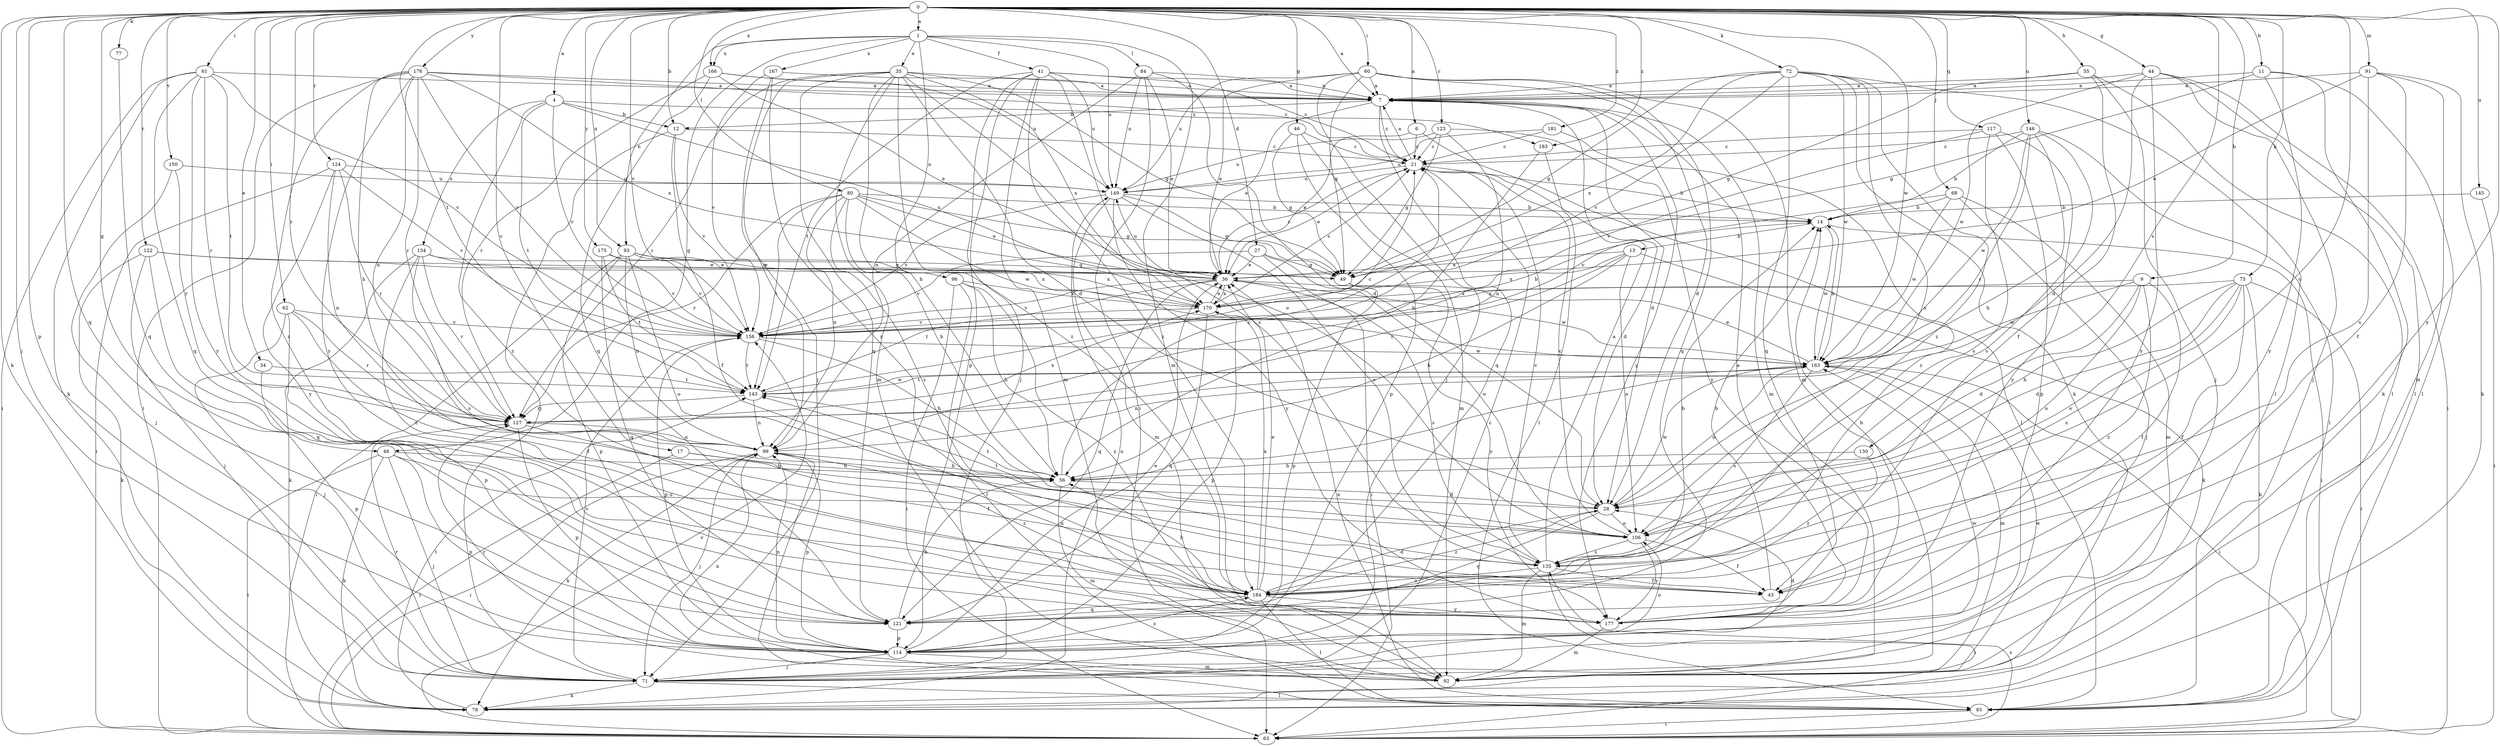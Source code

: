strict digraph  {
0;
1;
4;
6;
7;
9;
11;
12;
13;
14;
17;
21;
27;
28;
34;
35;
36;
41;
43;
44;
46;
48;
49;
55;
56;
60;
61;
62;
63;
68;
71;
72;
75;
77;
78;
80;
84;
85;
91;
92;
93;
96;
99;
106;
114;
117;
121;
122;
123;
124;
127;
130;
134;
135;
143;
145;
146;
149;
150;
156;
163;
166;
167;
170;
175;
176;
177;
181;
183;
184;
0 -> 1  [label=a];
0 -> 4  [label=a];
0 -> 6  [label=a];
0 -> 7  [label=a];
0 -> 9  [label=b];
0 -> 11  [label=b];
0 -> 12  [label=b];
0 -> 17  [label=c];
0 -> 27  [label=d];
0 -> 34  [label=e];
0 -> 44  [label=g];
0 -> 46  [label=g];
0 -> 48  [label=g];
0 -> 55  [label=h];
0 -> 60  [label=i];
0 -> 61  [label=i];
0 -> 62  [label=i];
0 -> 68  [label=j];
0 -> 71  [label=j];
0 -> 72  [label=k];
0 -> 75  [label=k];
0 -> 77  [label=k];
0 -> 78  [label=k];
0 -> 80  [label=l];
0 -> 91  [label=m];
0 -> 93  [label=n];
0 -> 106  [label=o];
0 -> 114  [label=p];
0 -> 117  [label=q];
0 -> 121  [label=q];
0 -> 122  [label=r];
0 -> 123  [label=r];
0 -> 124  [label=r];
0 -> 127  [label=r];
0 -> 130  [label=s];
0 -> 143  [label=t];
0 -> 145  [label=u];
0 -> 146  [label=u];
0 -> 150  [label=v];
0 -> 156  [label=v];
0 -> 163  [label=w];
0 -> 166  [label=x];
0 -> 175  [label=y];
0 -> 176  [label=y];
0 -> 177  [label=y];
0 -> 181  [label=z];
0 -> 183  [label=z];
1 -> 35  [label=e];
1 -> 41  [label=f];
1 -> 48  [label=g];
1 -> 84  [label=l];
1 -> 92  [label=m];
1 -> 93  [label=n];
1 -> 96  [label=n];
1 -> 149  [label=u];
1 -> 166  [label=x];
1 -> 167  [label=x];
4 -> 12  [label=b];
4 -> 134  [label=s];
4 -> 143  [label=t];
4 -> 156  [label=v];
4 -> 170  [label=x];
4 -> 183  [label=z];
4 -> 184  [label=z];
6 -> 21  [label=c];
6 -> 36  [label=e];
6 -> 85  [label=l];
7 -> 12  [label=b];
7 -> 21  [label=c];
7 -> 28  [label=d];
7 -> 36  [label=e];
7 -> 92  [label=m];
7 -> 121  [label=q];
7 -> 177  [label=y];
9 -> 28  [label=d];
9 -> 43  [label=f];
9 -> 106  [label=o];
9 -> 163  [label=w];
9 -> 170  [label=x];
9 -> 184  [label=z];
11 -> 7  [label=a];
11 -> 49  [label=g];
11 -> 78  [label=k];
11 -> 85  [label=l];
11 -> 177  [label=y];
12 -> 21  [label=c];
12 -> 43  [label=f];
12 -> 71  [label=j];
12 -> 156  [label=v];
13 -> 36  [label=e];
13 -> 56  [label=h];
13 -> 78  [label=k];
13 -> 106  [label=o];
13 -> 127  [label=r];
13 -> 170  [label=x];
14 -> 13  [label=b];
14 -> 63  [label=i];
14 -> 163  [label=w];
17 -> 56  [label=h];
17 -> 63  [label=i];
17 -> 184  [label=z];
21 -> 7  [label=a];
21 -> 14  [label=b];
21 -> 28  [label=d];
21 -> 36  [label=e];
21 -> 149  [label=u];
27 -> 36  [label=e];
27 -> 49  [label=g];
27 -> 63  [label=i];
27 -> 106  [label=o];
27 -> 156  [label=v];
28 -> 106  [label=o];
28 -> 121  [label=q];
28 -> 143  [label=t];
28 -> 163  [label=w];
28 -> 184  [label=z];
34 -> 114  [label=p];
34 -> 143  [label=t];
35 -> 7  [label=a];
35 -> 28  [label=d];
35 -> 49  [label=g];
35 -> 56  [label=h];
35 -> 92  [label=m];
35 -> 99  [label=n];
35 -> 106  [label=o];
35 -> 121  [label=q];
35 -> 127  [label=r];
35 -> 170  [label=x];
35 -> 184  [label=z];
36 -> 21  [label=c];
36 -> 121  [label=q];
36 -> 135  [label=s];
36 -> 143  [label=t];
36 -> 149  [label=u];
36 -> 156  [label=v];
36 -> 163  [label=w];
36 -> 170  [label=x];
41 -> 7  [label=a];
41 -> 21  [label=c];
41 -> 71  [label=j];
41 -> 92  [label=m];
41 -> 114  [label=p];
41 -> 135  [label=s];
41 -> 143  [label=t];
41 -> 149  [label=u];
41 -> 184  [label=z];
43 -> 14  [label=b];
44 -> 7  [label=a];
44 -> 28  [label=d];
44 -> 63  [label=i];
44 -> 71  [label=j];
44 -> 85  [label=l];
44 -> 163  [label=w];
44 -> 177  [label=y];
46 -> 21  [label=c];
46 -> 49  [label=g];
46 -> 92  [label=m];
46 -> 114  [label=p];
48 -> 56  [label=h];
48 -> 63  [label=i];
48 -> 71  [label=j];
48 -> 78  [label=k];
48 -> 106  [label=o];
48 -> 114  [label=p];
49 -> 114  [label=p];
49 -> 177  [label=y];
55 -> 7  [label=a];
55 -> 43  [label=f];
55 -> 49  [label=g];
55 -> 71  [label=j];
55 -> 85  [label=l];
56 -> 21  [label=c];
56 -> 28  [label=d];
56 -> 92  [label=m];
60 -> 7  [label=a];
60 -> 28  [label=d];
60 -> 36  [label=e];
60 -> 49  [label=g];
60 -> 71  [label=j];
60 -> 92  [label=m];
60 -> 121  [label=q];
60 -> 149  [label=u];
61 -> 7  [label=a];
61 -> 63  [label=i];
61 -> 78  [label=k];
61 -> 121  [label=q];
61 -> 127  [label=r];
61 -> 143  [label=t];
61 -> 156  [label=v];
61 -> 177  [label=y];
62 -> 43  [label=f];
62 -> 71  [label=j];
62 -> 114  [label=p];
62 -> 127  [label=r];
62 -> 156  [label=v];
63 -> 135  [label=s];
63 -> 156  [label=v];
68 -> 14  [label=b];
68 -> 71  [label=j];
68 -> 92  [label=m];
68 -> 156  [label=v];
68 -> 163  [label=w];
71 -> 21  [label=c];
71 -> 78  [label=k];
71 -> 85  [label=l];
71 -> 127  [label=r];
71 -> 156  [label=v];
71 -> 163  [label=w];
72 -> 7  [label=a];
72 -> 49  [label=g];
72 -> 78  [label=k];
72 -> 85  [label=l];
72 -> 106  [label=o];
72 -> 121  [label=q];
72 -> 156  [label=v];
72 -> 163  [label=w];
72 -> 170  [label=x];
72 -> 184  [label=z];
75 -> 28  [label=d];
75 -> 43  [label=f];
75 -> 56  [label=h];
75 -> 63  [label=i];
75 -> 78  [label=k];
75 -> 106  [label=o];
75 -> 135  [label=s];
75 -> 170  [label=x];
77 -> 121  [label=q];
78 -> 143  [label=t];
78 -> 149  [label=u];
80 -> 14  [label=b];
80 -> 36  [label=e];
80 -> 49  [label=g];
80 -> 56  [label=h];
80 -> 99  [label=n];
80 -> 127  [label=r];
80 -> 135  [label=s];
80 -> 143  [label=t];
80 -> 163  [label=w];
84 -> 7  [label=a];
84 -> 28  [label=d];
84 -> 36  [label=e];
84 -> 63  [label=i];
84 -> 99  [label=n];
84 -> 149  [label=u];
85 -> 36  [label=e];
85 -> 63  [label=i];
91 -> 7  [label=a];
91 -> 36  [label=e];
91 -> 43  [label=f];
91 -> 78  [label=k];
91 -> 92  [label=m];
91 -> 135  [label=s];
92 -> 99  [label=n];
92 -> 127  [label=r];
92 -> 163  [label=w];
93 -> 36  [label=e];
93 -> 49  [label=g];
93 -> 63  [label=i];
93 -> 99  [label=n];
93 -> 106  [label=o];
93 -> 114  [label=p];
93 -> 156  [label=v];
96 -> 56  [label=h];
96 -> 63  [label=i];
96 -> 85  [label=l];
96 -> 170  [label=x];
96 -> 177  [label=y];
99 -> 56  [label=h];
99 -> 63  [label=i];
99 -> 71  [label=j];
99 -> 78  [label=k];
99 -> 85  [label=l];
99 -> 114  [label=p];
106 -> 21  [label=c];
106 -> 43  [label=f];
106 -> 135  [label=s];
106 -> 143  [label=t];
106 -> 177  [label=y];
114 -> 28  [label=d];
114 -> 36  [label=e];
114 -> 71  [label=j];
114 -> 92  [label=m];
114 -> 99  [label=n];
114 -> 106  [label=o];
114 -> 184  [label=z];
117 -> 21  [label=c];
117 -> 114  [label=p];
117 -> 135  [label=s];
117 -> 156  [label=v];
117 -> 177  [label=y];
121 -> 56  [label=h];
121 -> 114  [label=p];
122 -> 36  [label=e];
122 -> 71  [label=j];
122 -> 78  [label=k];
122 -> 121  [label=q];
122 -> 170  [label=x];
123 -> 21  [label=c];
123 -> 49  [label=g];
123 -> 99  [label=n];
123 -> 149  [label=u];
123 -> 177  [label=y];
124 -> 63  [label=i];
124 -> 99  [label=n];
124 -> 127  [label=r];
124 -> 149  [label=u];
124 -> 156  [label=v];
124 -> 177  [label=y];
127 -> 43  [label=f];
127 -> 99  [label=n];
127 -> 114  [label=p];
127 -> 170  [label=x];
130 -> 56  [label=h];
130 -> 184  [label=z];
134 -> 49  [label=g];
134 -> 78  [label=k];
134 -> 127  [label=r];
134 -> 135  [label=s];
134 -> 170  [label=x];
134 -> 184  [label=z];
135 -> 7  [label=a];
135 -> 21  [label=c];
135 -> 43  [label=f];
135 -> 63  [label=i];
135 -> 92  [label=m];
135 -> 184  [label=z];
143 -> 21  [label=c];
143 -> 99  [label=n];
143 -> 127  [label=r];
143 -> 163  [label=w];
145 -> 14  [label=b];
145 -> 63  [label=i];
146 -> 14  [label=b];
146 -> 21  [label=c];
146 -> 56  [label=h];
146 -> 85  [label=l];
146 -> 127  [label=r];
146 -> 135  [label=s];
146 -> 163  [label=w];
149 -> 14  [label=b];
149 -> 49  [label=g];
149 -> 92  [label=m];
149 -> 135  [label=s];
149 -> 156  [label=v];
149 -> 177  [label=y];
150 -> 71  [label=j];
150 -> 127  [label=r];
150 -> 149  [label=u];
156 -> 14  [label=b];
156 -> 56  [label=h];
156 -> 114  [label=p];
156 -> 143  [label=t];
156 -> 163  [label=w];
163 -> 14  [label=b];
163 -> 28  [label=d];
163 -> 36  [label=e];
163 -> 63  [label=i];
163 -> 92  [label=m];
163 -> 99  [label=n];
163 -> 135  [label=s];
163 -> 143  [label=t];
166 -> 7  [label=a];
166 -> 36  [label=e];
166 -> 121  [label=q];
166 -> 127  [label=r];
166 -> 149  [label=u];
167 -> 7  [label=a];
167 -> 71  [label=j];
167 -> 156  [label=v];
167 -> 184  [label=z];
170 -> 21  [label=c];
170 -> 36  [label=e];
170 -> 114  [label=p];
170 -> 121  [label=q];
170 -> 156  [label=v];
175 -> 36  [label=e];
175 -> 121  [label=q];
175 -> 143  [label=t];
175 -> 156  [label=v];
176 -> 7  [label=a];
176 -> 21  [label=c];
176 -> 56  [label=h];
176 -> 63  [label=i];
176 -> 99  [label=n];
176 -> 127  [label=r];
176 -> 156  [label=v];
176 -> 170  [label=x];
176 -> 177  [label=y];
176 -> 184  [label=z];
177 -> 7  [label=a];
177 -> 14  [label=b];
177 -> 92  [label=m];
181 -> 21  [label=c];
181 -> 149  [label=u];
181 -> 184  [label=z];
183 -> 56  [label=h];
183 -> 85  [label=l];
184 -> 14  [label=b];
184 -> 28  [label=d];
184 -> 36  [label=e];
184 -> 56  [label=h];
184 -> 85  [label=l];
184 -> 99  [label=n];
184 -> 121  [label=q];
184 -> 170  [label=x];
184 -> 177  [label=y];
}
